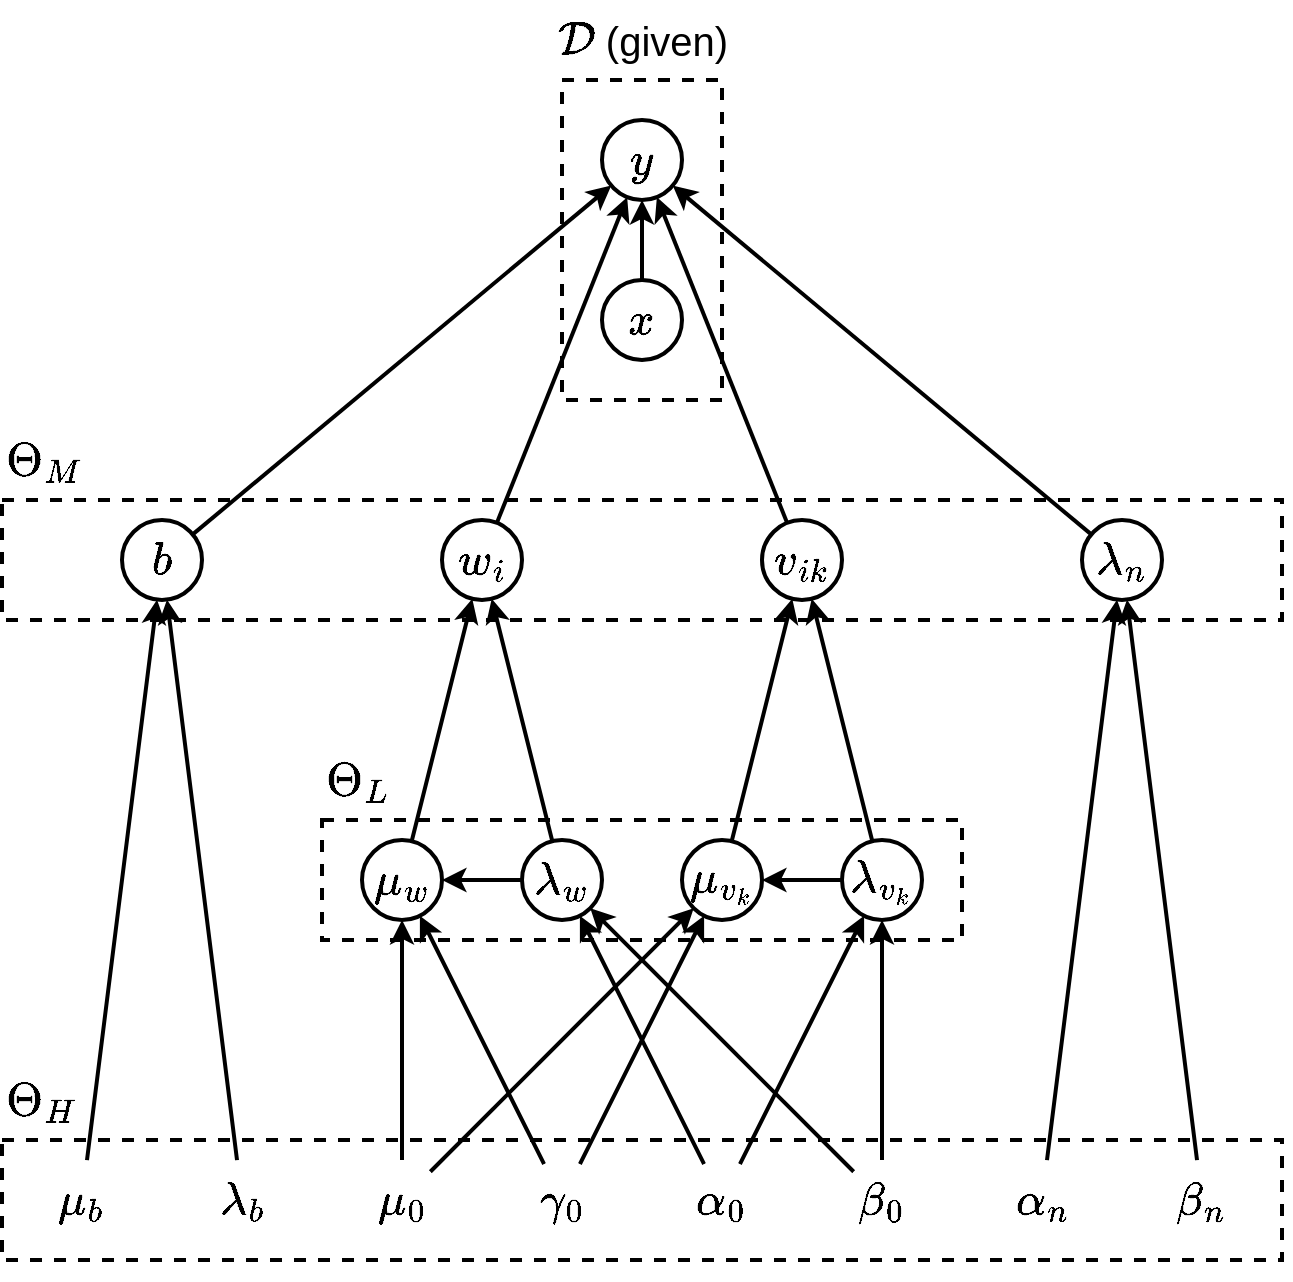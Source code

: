 <mxfile>
    <diagram id="7oGuD-ZOwlNKxcRyv51l" name="ページ1">
        <mxGraphModel dx="1049" dy="637" grid="1" gridSize="10" guides="1" tooltips="1" connect="1" arrows="1" fold="1" page="1" pageScale="1" pageWidth="827" pageHeight="1169" math="1" shadow="0">
            <root>
                <mxCell id="0"/>
                <mxCell id="1" parent="0"/>
                <mxCell id="57" value="" style="whiteSpace=wrap;html=1;fillColor=none;strokeWidth=2;dashed=1;" parent="1" vertex="1">
                    <mxGeometry x="100" y="290" width="640" height="60" as="geometry"/>
                </mxCell>
                <mxCell id="84" value="" style="whiteSpace=wrap;html=1;fillColor=none;strokeWidth=2;dashed=1;" vertex="1" parent="1">
                    <mxGeometry x="260" y="450" width="320" height="60" as="geometry"/>
                </mxCell>
                <mxCell id="85" value="" style="whiteSpace=wrap;html=1;fillColor=none;strokeWidth=2;dashed=1;" vertex="1" parent="1">
                    <mxGeometry x="100" y="610" width="640" height="60" as="geometry"/>
                </mxCell>
                <mxCell id="4" style="html=1;fontFamily=Latin Modern Roman;fontSize=24;strokeWidth=2;" parent="1" source="3" target="13" edge="1">
                    <mxGeometry relative="1" as="geometry">
                        <mxPoint x="450" y="160" as="targetPoint"/>
                    </mxGeometry>
                </mxCell>
                <mxCell id="3" value="\( x \)" style="ellipse;whiteSpace=wrap;html=1;fontSize=24;fontFamily=Latin Modern Roman;verticalAlign=middle;spacing=2;spacingTop=-6;strokeWidth=2;" parent="1" vertex="1">
                    <mxGeometry x="400" y="180" width="40" height="40" as="geometry"/>
                </mxCell>
                <mxCell id="10" style="html=1;strokeWidth=2;fontFamily=Latin Modern Roman;fontSize=24;" parent="1" source="5" target="13" edge="1">
                    <mxGeometry relative="1" as="geometry">
                        <mxPoint x="380" y="220" as="targetPoint"/>
                    </mxGeometry>
                </mxCell>
                <mxCell id="5" value="\( w_{i} \)" style="ellipse;whiteSpace=wrap;html=1;fontSize=24;fontFamily=Latin Modern Roman;verticalAlign=middle;spacing=2;spacingTop=-6;strokeWidth=2;" parent="1" vertex="1">
                    <mxGeometry x="320" y="300" width="40" height="40" as="geometry"/>
                </mxCell>
                <mxCell id="9" style="html=1;strokeWidth=2;fontFamily=Latin Modern Roman;fontSize=24;" parent="1" source="6" target="13" edge="1">
                    <mxGeometry relative="1" as="geometry">
                        <mxPoint x="380" y="190" as="targetPoint"/>
                    </mxGeometry>
                </mxCell>
                <mxCell id="6" value="\( v_{ik} \)" style="ellipse;whiteSpace=wrap;html=1;fontSize=24;fontFamily=Latin Modern Roman;verticalAlign=middle;spacing=2;spacingTop=-6;strokeWidth=2;" parent="1" vertex="1">
                    <mxGeometry x="480" y="300" width="40" height="40" as="geometry"/>
                </mxCell>
                <mxCell id="12" style="html=1;strokeWidth=2;fontFamily=Latin Modern Roman;fontSize=24;" parent="1" source="11" target="13" edge="1">
                    <mxGeometry relative="1" as="geometry">
                        <mxPoint x="380" y="220" as="targetPoint"/>
                        <Array as="points"/>
                        <mxPoint x="300" y="310" as="sourcePoint"/>
                    </mxGeometry>
                </mxCell>
                <mxCell id="11" value="\( b \)" style="ellipse;whiteSpace=wrap;html=1;fontSize=24;fontFamily=Latin Modern Roman;verticalAlign=middle;spacing=2;spacingTop=-6;strokeWidth=2;" parent="1" vertex="1">
                    <mxGeometry x="160" y="300" width="40" height="40" as="geometry"/>
                </mxCell>
                <mxCell id="13" value="\( y \)" style="ellipse;whiteSpace=wrap;html=1;fontSize=24;fontFamily=Latin Modern Roman;verticalAlign=middle;spacing=2;spacingTop=-6;strokeWidth=2;" parent="1" vertex="1">
                    <mxGeometry x="400" y="100" width="40" height="40" as="geometry"/>
                </mxCell>
                <mxCell id="17" style="html=1;strokeWidth=2;fontFamily=Latin Modern Roman;fontSize=24;" parent="1" source="16" target="13" edge="1">
                    <mxGeometry relative="1" as="geometry"/>
                </mxCell>
                <mxCell id="16" value="\( \lambda_n \)" style="ellipse;whiteSpace=wrap;html=1;fontSize=24;fontFamily=Latin Modern Roman;verticalAlign=middle;spacing=2;spacingTop=-6;strokeWidth=2;" parent="1" vertex="1">
                    <mxGeometry x="640" y="300" width="40" height="40" as="geometry"/>
                </mxCell>
                <mxCell id="22" style="html=1;strokeWidth=2;" parent="1" source="19" target="16" edge="1">
                    <mxGeometry relative="1" as="geometry"/>
                </mxCell>
                <mxCell id="19" value="\( \beta_n \)" style="ellipse;whiteSpace=wrap;html=1;fontSize=24;fontFamily=Latin Modern Roman;verticalAlign=middle;spacing=2;spacingTop=-6;strokeWidth=2;direction=south;strokeColor=none;" parent="1" vertex="1">
                    <mxGeometry x="680" y="620" width="40" height="40" as="geometry"/>
                </mxCell>
                <mxCell id="44" style="edgeStyle=none;html=1;strokeWidth=2;" parent="1" source="42" target="11" edge="1">
                    <mxGeometry relative="1" as="geometry"/>
                </mxCell>
                <mxCell id="42" value="\( \mu_b \)" style="ellipse;whiteSpace=wrap;html=1;fontSize=24;fontFamily=Latin Modern Roman;verticalAlign=middle;spacing=2;spacingTop=-6;strokeWidth=2;strokeColor=none;" parent="1" vertex="1">
                    <mxGeometry x="120" y="620" width="40" height="40" as="geometry"/>
                </mxCell>
                <mxCell id="45" style="edgeStyle=none;html=1;strokeWidth=2;" parent="1" source="43" target="11" edge="1">
                    <mxGeometry relative="1" as="geometry"/>
                </mxCell>
                <mxCell id="43" value="\( \lambda_b \)" style="ellipse;whiteSpace=wrap;html=1;fontSize=24;fontFamily=Latin Modern Roman;verticalAlign=middle;spacing=2;spacingTop=-6;strokeWidth=2;strokeColor=none;" parent="1" vertex="1">
                    <mxGeometry x="200" y="620" width="40" height="40" as="geometry"/>
                </mxCell>
                <mxCell id="47" style="edgeStyle=none;html=1;strokeWidth=2;" parent="1" source="46" target="16" edge="1">
                    <mxGeometry relative="1" as="geometry"/>
                </mxCell>
                <mxCell id="46" value="\( \alpha_n \)" style="ellipse;whiteSpace=wrap;html=1;fontSize=24;fontFamily=Latin Modern Roman;verticalAlign=middle;spacing=2;spacingTop=-6;strokeWidth=2;direction=south;strokeColor=none;" parent="1" vertex="1">
                    <mxGeometry x="600" y="620" width="40" height="40" as="geometry"/>
                </mxCell>
                <mxCell id="48" value="" style="whiteSpace=wrap;html=1;fillColor=none;strokeWidth=2;dashed=1;" parent="1" vertex="1">
                    <mxGeometry x="380" y="80" width="80" height="160" as="geometry"/>
                </mxCell>
                <mxCell id="49" value="\( \mathcal D \) (given)" style="text;html=1;align=center;verticalAlign=middle;resizable=0;points=[];autosize=1;strokeColor=none;fillColor=none;fontFamily=Arial;fontSize=20;" parent="1" vertex="1">
                    <mxGeometry x="310" y="40" width="220" height="40" as="geometry"/>
                </mxCell>
                <mxCell id="53" value="\(\Theta_H\)" style="text;html=1;align=left;verticalAlign=middle;resizable=0;points=[];autosize=1;strokeColor=none;fillColor=none;fontFamily=Arial;fontSize=20;" parent="1" vertex="1">
                    <mxGeometry x="100" y="570" width="130" height="40" as="geometry"/>
                </mxCell>
                <mxCell id="55" value="\( \Theta_L \)" style="text;html=1;align=left;verticalAlign=middle;resizable=0;points=[];autosize=1;strokeColor=none;fillColor=none;fontFamily=Arial;fontSize=20;fontStyle=0" parent="1" vertex="1">
                    <mxGeometry x="260" y="410" width="140" height="40" as="geometry"/>
                </mxCell>
                <mxCell id="58" value="\( \Theta_M \)" style="text;html=1;align=left;verticalAlign=middle;resizable=0;points=[];autosize=1;strokeColor=none;fillColor=none;fontFamily=Arial;fontSize=20;" parent="1" vertex="1">
                    <mxGeometry x="100" y="250" width="140" height="40" as="geometry"/>
                </mxCell>
                <mxCell id="65" style="edgeStyle=none;html=1;strokeWidth=2;" edge="1" parent="1" source="61" target="5">
                    <mxGeometry relative="1" as="geometry"/>
                </mxCell>
                <mxCell id="61" value="\( \mu_w \)" style="ellipse;whiteSpace=wrap;html=1;fontSize=24;fontFamily=Latin Modern Roman;verticalAlign=middle;spacing=2;spacingTop=-6;strokeWidth=2;" vertex="1" parent="1">
                    <mxGeometry x="280" y="460" width="40" height="40" as="geometry"/>
                </mxCell>
                <mxCell id="66" style="edgeStyle=none;html=1;strokeWidth=2;" edge="1" parent="1" source="62" target="5">
                    <mxGeometry relative="1" as="geometry"/>
                </mxCell>
                <mxCell id="76" style="edgeStyle=none;html=1;strokeWidth=2;" edge="1" parent="1" source="62" target="61">
                    <mxGeometry relative="1" as="geometry"/>
                </mxCell>
                <mxCell id="62" value="\( \lambda_w \)" style="ellipse;whiteSpace=wrap;html=1;fontSize=24;fontFamily=Latin Modern Roman;verticalAlign=middle;spacing=2;spacingTop=-6;strokeWidth=2;" vertex="1" parent="1">
                    <mxGeometry x="360" y="460" width="40" height="40" as="geometry"/>
                </mxCell>
                <mxCell id="68" style="edgeStyle=none;html=1;strokeWidth=2;" edge="1" parent="1" source="63" target="6">
                    <mxGeometry relative="1" as="geometry"/>
                </mxCell>
                <mxCell id="63" value="\( \mu_{v_k}&lt;br&gt;\)" style="ellipse;whiteSpace=wrap;html=1;fontSize=24;fontFamily=Latin Modern Roman;verticalAlign=middle;spacing=2;spacingTop=-6;strokeWidth=2;" vertex="1" parent="1">
                    <mxGeometry x="440" y="460" width="40" height="40" as="geometry"/>
                </mxCell>
                <mxCell id="69" style="edgeStyle=none;html=1;strokeWidth=2;" edge="1" parent="1" source="64" target="6">
                    <mxGeometry relative="1" as="geometry"/>
                </mxCell>
                <mxCell id="77" style="edgeStyle=none;html=1;strokeWidth=2;" edge="1" parent="1" source="64" target="63">
                    <mxGeometry relative="1" as="geometry"/>
                </mxCell>
                <mxCell id="64" value="\( \lambda_{v_k}&lt;br&gt;\)" style="ellipse;whiteSpace=wrap;html=1;fontSize=24;fontFamily=Latin Modern Roman;verticalAlign=middle;spacing=2;spacingTop=-6;strokeWidth=2;" vertex="1" parent="1">
                    <mxGeometry x="520" y="460" width="40" height="40" as="geometry"/>
                </mxCell>
                <mxCell id="72" style="edgeStyle=none;html=1;strokeWidth=2;" edge="1" parent="1" source="70" target="61">
                    <mxGeometry relative="1" as="geometry"/>
                </mxCell>
                <mxCell id="74" style="edgeStyle=none;html=1;strokeWidth=2;" edge="1" parent="1" source="70" target="63">
                    <mxGeometry relative="1" as="geometry"/>
                </mxCell>
                <mxCell id="70" value="\( \mu_0 \)" style="ellipse;whiteSpace=wrap;html=1;fontSize=24;fontFamily=Latin Modern Roman;verticalAlign=middle;spacing=2;spacingTop=-6;strokeWidth=2;strokeColor=none;" vertex="1" parent="1">
                    <mxGeometry x="280" y="620" width="40" height="40" as="geometry"/>
                </mxCell>
                <mxCell id="73" style="edgeStyle=none;html=1;strokeWidth=2;" edge="1" parent="1" source="71" target="61">
                    <mxGeometry relative="1" as="geometry"/>
                </mxCell>
                <mxCell id="75" style="edgeStyle=none;html=1;strokeWidth=2;" edge="1" parent="1" source="71" target="63">
                    <mxGeometry relative="1" as="geometry"/>
                </mxCell>
                <mxCell id="71" value="\( \gamma_0 \)" style="ellipse;whiteSpace=wrap;html=1;fontSize=24;fontFamily=Latin Modern Roman;verticalAlign=middle;spacing=2;spacingTop=-6;strokeWidth=2;strokeColor=none;" vertex="1" parent="1">
                    <mxGeometry x="360" y="620" width="40" height="40" as="geometry"/>
                </mxCell>
                <mxCell id="80" style="edgeStyle=none;html=1;strokeWidth=2;" edge="1" parent="1" source="78" target="64">
                    <mxGeometry relative="1" as="geometry"/>
                </mxCell>
                <mxCell id="82" style="edgeStyle=none;html=1;strokeWidth=2;" edge="1" parent="1" source="78" target="62">
                    <mxGeometry relative="1" as="geometry"/>
                </mxCell>
                <mxCell id="78" value="\( \alpha_0 \)" style="ellipse;whiteSpace=wrap;html=1;fontSize=24;fontFamily=Latin Modern Roman;verticalAlign=middle;spacing=2;spacingTop=-6;strokeWidth=2;strokeColor=none;" vertex="1" parent="1">
                    <mxGeometry x="440" y="620" width="40" height="40" as="geometry"/>
                </mxCell>
                <mxCell id="81" style="edgeStyle=none;html=1;strokeWidth=2;" edge="1" parent="1" source="79" target="64">
                    <mxGeometry relative="1" as="geometry"/>
                </mxCell>
                <mxCell id="83" style="edgeStyle=none;html=1;strokeWidth=2;" edge="1" parent="1" source="79" target="62">
                    <mxGeometry relative="1" as="geometry"/>
                </mxCell>
                <mxCell id="79" value="\( \beta_0 \)" style="ellipse;whiteSpace=wrap;html=1;fontSize=24;fontFamily=Latin Modern Roman;verticalAlign=middle;spacing=2;spacingTop=-6;strokeWidth=2;strokeColor=none;" vertex="1" parent="1">
                    <mxGeometry x="520" y="620" width="40" height="40" as="geometry"/>
                </mxCell>
            </root>
        </mxGraphModel>
    </diagram>
</mxfile>
